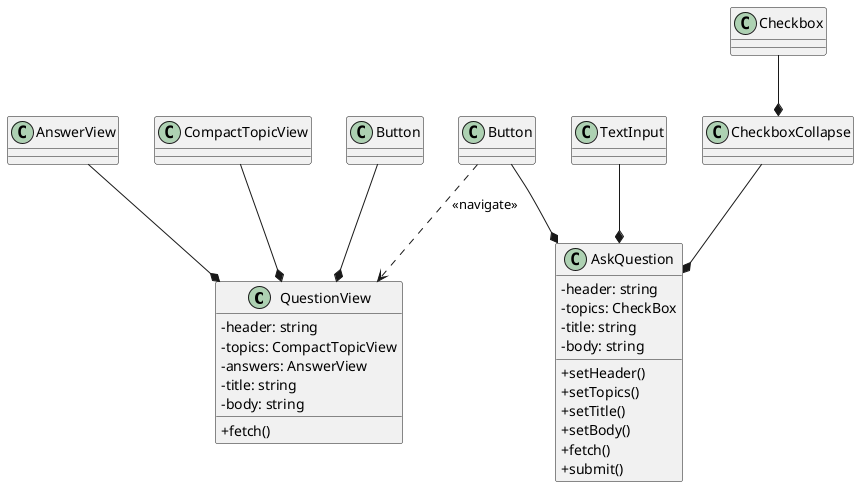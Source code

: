@startuml Question
skinparam classAttributeIconSize 0

class QuestionView {
	-header: string
	-topics: CompactTopicView
	-answers: AnswerView
	-title: string
	-body: string
	+fetch()
}

class AnswerView {}
class CompactTopicView {}
class "Button" as b2

AnswerView --* QuestionView
CompactTopicView --* QuestionView
b2 --* QuestionView


class TextInput {}
class "Button" as b1
class CheckboxCollapse {}
class Checkbox {}

class AskQuestion {
	-header: string
	-topics: CheckBox
	-title: string
	-body: string
	+setHeader()
	+setTopics()
	+setTitle()
	+setBody()
	+fetch()
	+submit()
}

Checkbox --* CheckboxCollapse
TextInput --* AskQuestion
b1 --* AskQuestion
CheckboxCollapse --* AskQuestion

b1 ..> QuestionView: <<navigate>>

@enduml